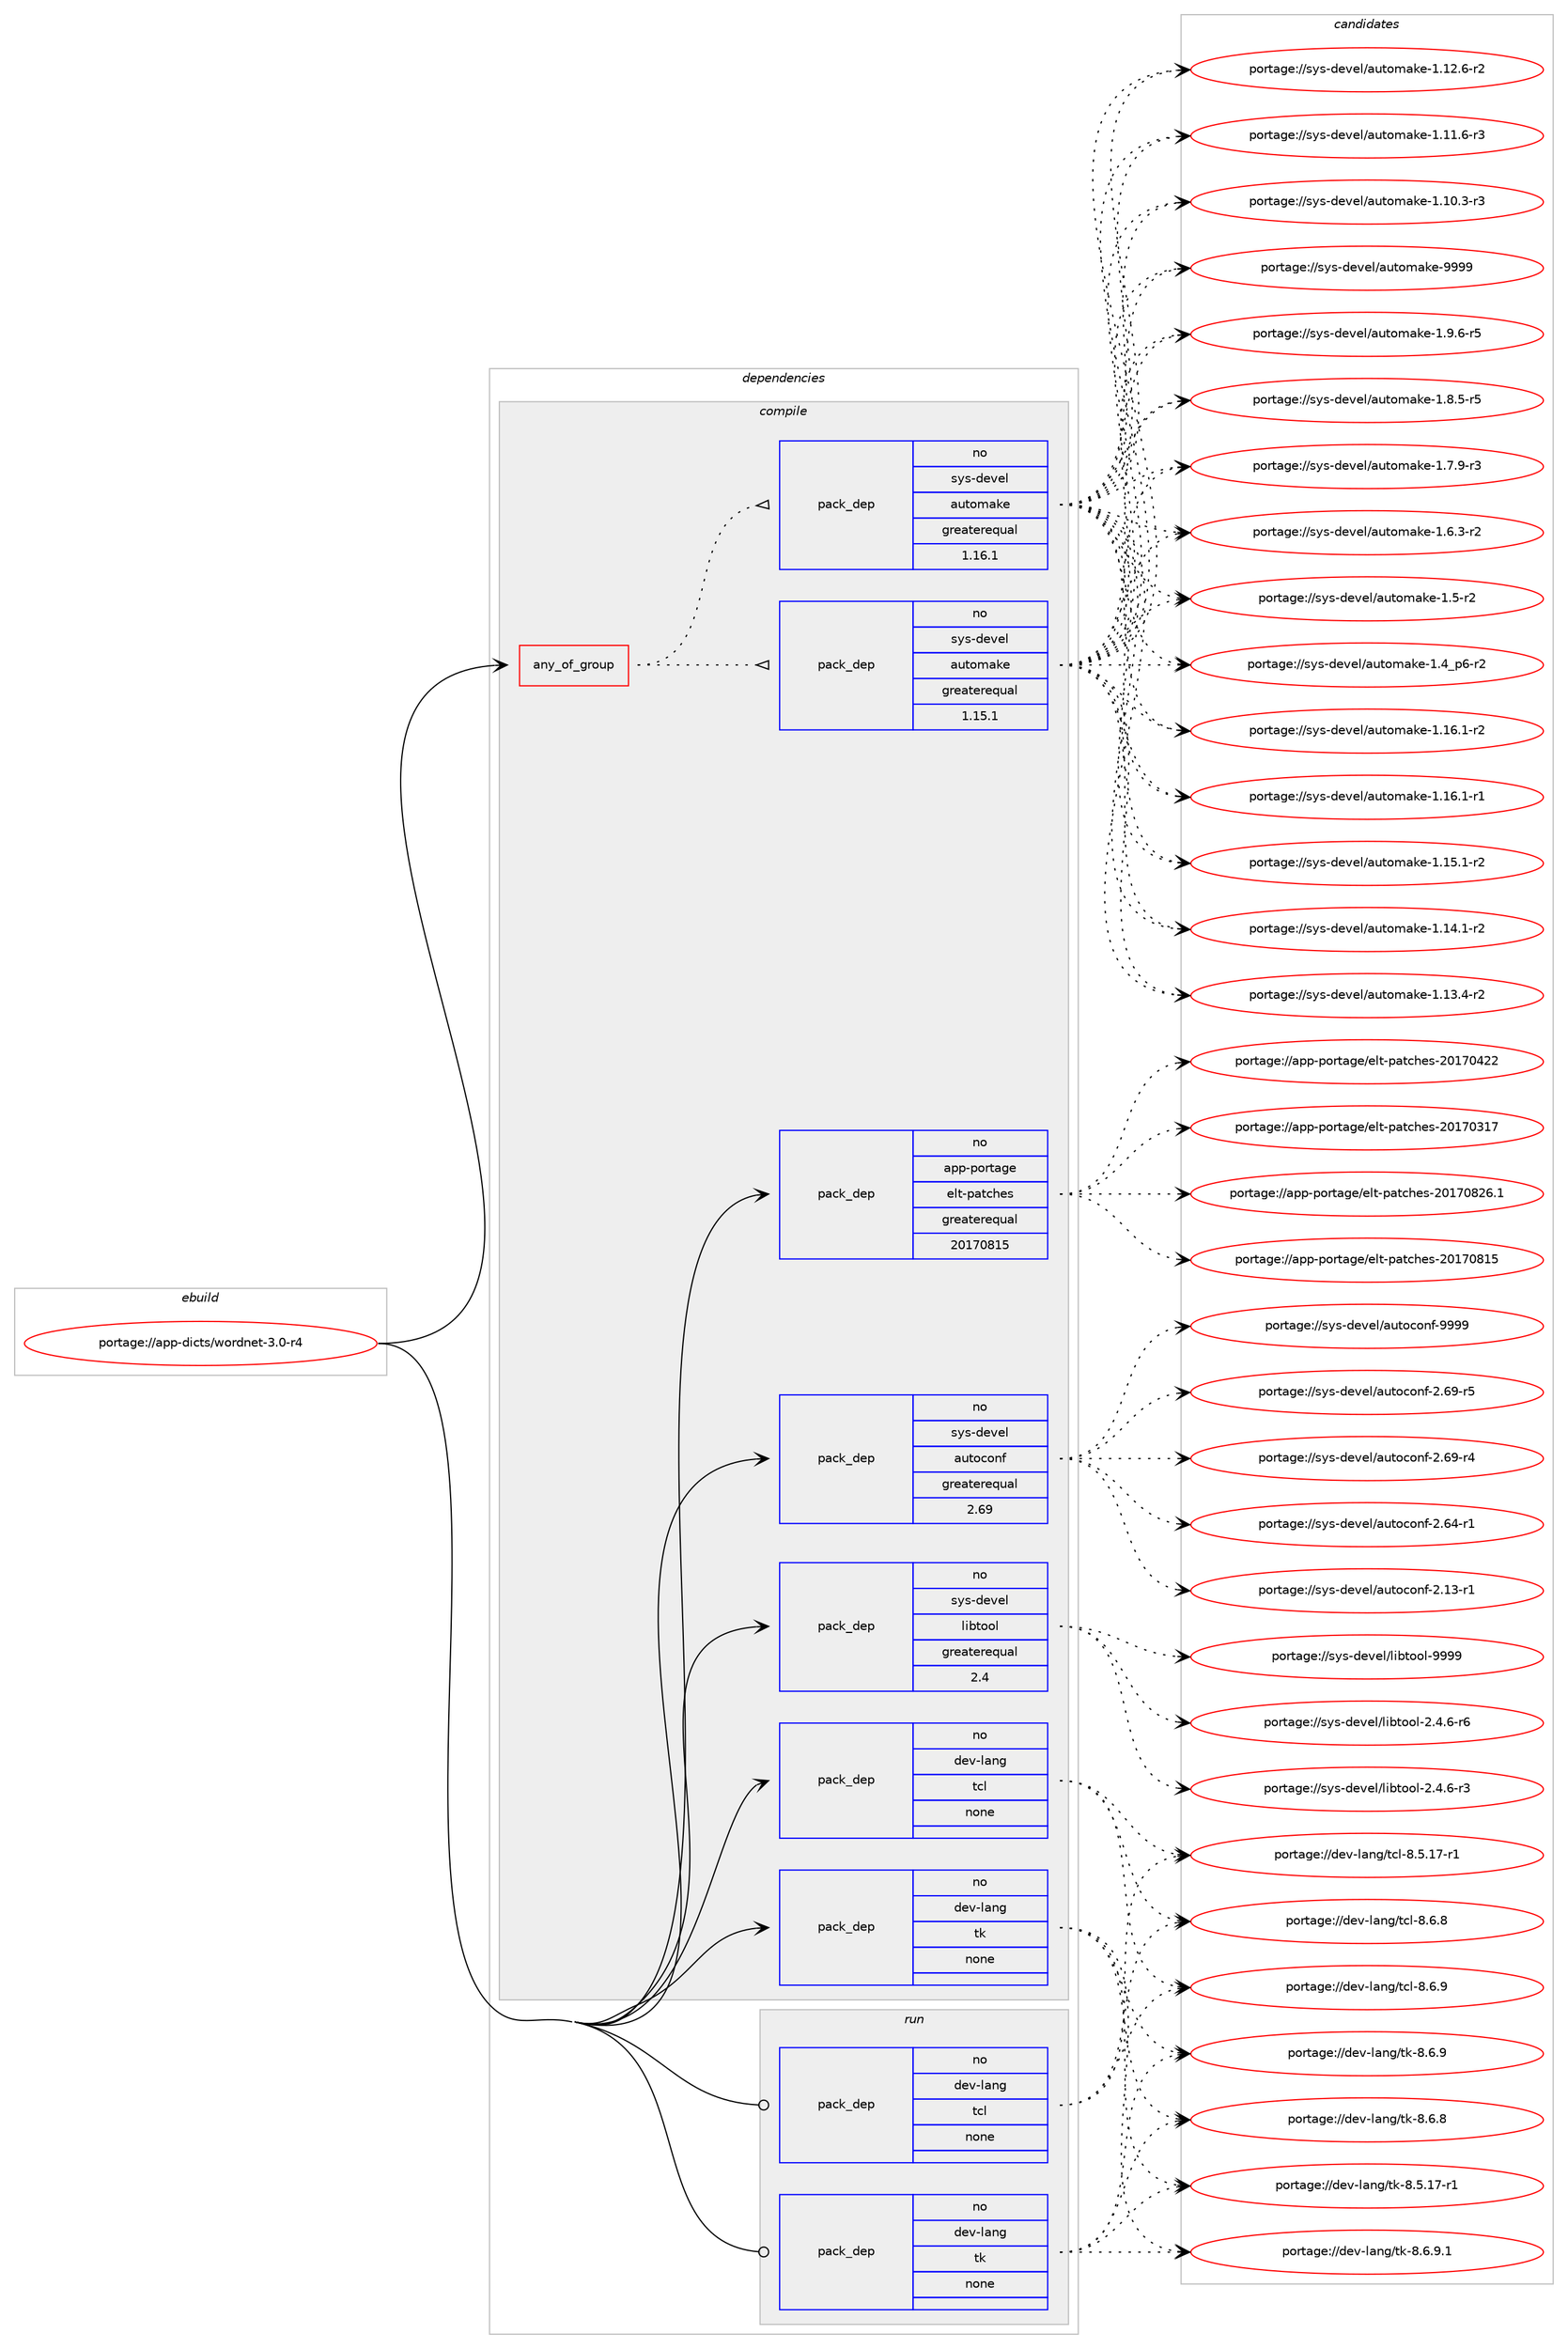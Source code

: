 digraph prolog {

# *************
# Graph options
# *************

newrank=true;
concentrate=true;
compound=true;
graph [rankdir=LR,fontname=Helvetica,fontsize=10,ranksep=1.5];#, ranksep=2.5, nodesep=0.2];
edge  [arrowhead=vee];
node  [fontname=Helvetica,fontsize=10];

# **********
# The ebuild
# **********

subgraph cluster_leftcol {
color=gray;
label=<<i>ebuild</i>>;
id [label="portage://app-dicts/wordnet-3.0-r4", color=red, width=4, href="../app-dicts/wordnet-3.0-r4.svg"];
}

# ****************
# The dependencies
# ****************

subgraph cluster_midcol {
color=gray;
label=<<i>dependencies</i>>;
subgraph cluster_compile {
fillcolor="#eeeeee";
style=filled;
label=<<i>compile</i>>;
subgraph any8193 {
dependency640121 [label=<<TABLE BORDER="0" CELLBORDER="1" CELLSPACING="0" CELLPADDING="4"><TR><TD CELLPADDING="10">any_of_group</TD></TR></TABLE>>, shape=none, color=red];subgraph pack480667 {
dependency640122 [label=<<TABLE BORDER="0" CELLBORDER="1" CELLSPACING="0" CELLPADDING="4" WIDTH="220"><TR><TD ROWSPAN="6" CELLPADDING="30">pack_dep</TD></TR><TR><TD WIDTH="110">no</TD></TR><TR><TD>sys-devel</TD></TR><TR><TD>automake</TD></TR><TR><TD>greaterequal</TD></TR><TR><TD>1.16.1</TD></TR></TABLE>>, shape=none, color=blue];
}
dependency640121:e -> dependency640122:w [weight=20,style="dotted",arrowhead="oinv"];
subgraph pack480668 {
dependency640123 [label=<<TABLE BORDER="0" CELLBORDER="1" CELLSPACING="0" CELLPADDING="4" WIDTH="220"><TR><TD ROWSPAN="6" CELLPADDING="30">pack_dep</TD></TR><TR><TD WIDTH="110">no</TD></TR><TR><TD>sys-devel</TD></TR><TR><TD>automake</TD></TR><TR><TD>greaterequal</TD></TR><TR><TD>1.15.1</TD></TR></TABLE>>, shape=none, color=blue];
}
dependency640121:e -> dependency640123:w [weight=20,style="dotted",arrowhead="oinv"];
}
id:e -> dependency640121:w [weight=20,style="solid",arrowhead="vee"];
subgraph pack480669 {
dependency640124 [label=<<TABLE BORDER="0" CELLBORDER="1" CELLSPACING="0" CELLPADDING="4" WIDTH="220"><TR><TD ROWSPAN="6" CELLPADDING="30">pack_dep</TD></TR><TR><TD WIDTH="110">no</TD></TR><TR><TD>app-portage</TD></TR><TR><TD>elt-patches</TD></TR><TR><TD>greaterequal</TD></TR><TR><TD>20170815</TD></TR></TABLE>>, shape=none, color=blue];
}
id:e -> dependency640124:w [weight=20,style="solid",arrowhead="vee"];
subgraph pack480670 {
dependency640125 [label=<<TABLE BORDER="0" CELLBORDER="1" CELLSPACING="0" CELLPADDING="4" WIDTH="220"><TR><TD ROWSPAN="6" CELLPADDING="30">pack_dep</TD></TR><TR><TD WIDTH="110">no</TD></TR><TR><TD>dev-lang</TD></TR><TR><TD>tcl</TD></TR><TR><TD>none</TD></TR><TR><TD></TD></TR></TABLE>>, shape=none, color=blue];
}
id:e -> dependency640125:w [weight=20,style="solid",arrowhead="vee"];
subgraph pack480671 {
dependency640126 [label=<<TABLE BORDER="0" CELLBORDER="1" CELLSPACING="0" CELLPADDING="4" WIDTH="220"><TR><TD ROWSPAN="6" CELLPADDING="30">pack_dep</TD></TR><TR><TD WIDTH="110">no</TD></TR><TR><TD>dev-lang</TD></TR><TR><TD>tk</TD></TR><TR><TD>none</TD></TR><TR><TD></TD></TR></TABLE>>, shape=none, color=blue];
}
id:e -> dependency640126:w [weight=20,style="solid",arrowhead="vee"];
subgraph pack480672 {
dependency640127 [label=<<TABLE BORDER="0" CELLBORDER="1" CELLSPACING="0" CELLPADDING="4" WIDTH="220"><TR><TD ROWSPAN="6" CELLPADDING="30">pack_dep</TD></TR><TR><TD WIDTH="110">no</TD></TR><TR><TD>sys-devel</TD></TR><TR><TD>autoconf</TD></TR><TR><TD>greaterequal</TD></TR><TR><TD>2.69</TD></TR></TABLE>>, shape=none, color=blue];
}
id:e -> dependency640127:w [weight=20,style="solid",arrowhead="vee"];
subgraph pack480673 {
dependency640128 [label=<<TABLE BORDER="0" CELLBORDER="1" CELLSPACING="0" CELLPADDING="4" WIDTH="220"><TR><TD ROWSPAN="6" CELLPADDING="30">pack_dep</TD></TR><TR><TD WIDTH="110">no</TD></TR><TR><TD>sys-devel</TD></TR><TR><TD>libtool</TD></TR><TR><TD>greaterequal</TD></TR><TR><TD>2.4</TD></TR></TABLE>>, shape=none, color=blue];
}
id:e -> dependency640128:w [weight=20,style="solid",arrowhead="vee"];
}
subgraph cluster_compileandrun {
fillcolor="#eeeeee";
style=filled;
label=<<i>compile and run</i>>;
}
subgraph cluster_run {
fillcolor="#eeeeee";
style=filled;
label=<<i>run</i>>;
subgraph pack480674 {
dependency640129 [label=<<TABLE BORDER="0" CELLBORDER="1" CELLSPACING="0" CELLPADDING="4" WIDTH="220"><TR><TD ROWSPAN="6" CELLPADDING="30">pack_dep</TD></TR><TR><TD WIDTH="110">no</TD></TR><TR><TD>dev-lang</TD></TR><TR><TD>tcl</TD></TR><TR><TD>none</TD></TR><TR><TD></TD></TR></TABLE>>, shape=none, color=blue];
}
id:e -> dependency640129:w [weight=20,style="solid",arrowhead="odot"];
subgraph pack480675 {
dependency640130 [label=<<TABLE BORDER="0" CELLBORDER="1" CELLSPACING="0" CELLPADDING="4" WIDTH="220"><TR><TD ROWSPAN="6" CELLPADDING="30">pack_dep</TD></TR><TR><TD WIDTH="110">no</TD></TR><TR><TD>dev-lang</TD></TR><TR><TD>tk</TD></TR><TR><TD>none</TD></TR><TR><TD></TD></TR></TABLE>>, shape=none, color=blue];
}
id:e -> dependency640130:w [weight=20,style="solid",arrowhead="odot"];
}
}

# **************
# The candidates
# **************

subgraph cluster_choices {
rank=same;
color=gray;
label=<<i>candidates</i>>;

subgraph choice480667 {
color=black;
nodesep=1;
choice115121115451001011181011084797117116111109971071014557575757 [label="portage://sys-devel/automake-9999", color=red, width=4,href="../sys-devel/automake-9999.svg"];
choice115121115451001011181011084797117116111109971071014549465746544511453 [label="portage://sys-devel/automake-1.9.6-r5", color=red, width=4,href="../sys-devel/automake-1.9.6-r5.svg"];
choice115121115451001011181011084797117116111109971071014549465646534511453 [label="portage://sys-devel/automake-1.8.5-r5", color=red, width=4,href="../sys-devel/automake-1.8.5-r5.svg"];
choice115121115451001011181011084797117116111109971071014549465546574511451 [label="portage://sys-devel/automake-1.7.9-r3", color=red, width=4,href="../sys-devel/automake-1.7.9-r3.svg"];
choice115121115451001011181011084797117116111109971071014549465446514511450 [label="portage://sys-devel/automake-1.6.3-r2", color=red, width=4,href="../sys-devel/automake-1.6.3-r2.svg"];
choice11512111545100101118101108479711711611110997107101454946534511450 [label="portage://sys-devel/automake-1.5-r2", color=red, width=4,href="../sys-devel/automake-1.5-r2.svg"];
choice115121115451001011181011084797117116111109971071014549465295112544511450 [label="portage://sys-devel/automake-1.4_p6-r2", color=red, width=4,href="../sys-devel/automake-1.4_p6-r2.svg"];
choice11512111545100101118101108479711711611110997107101454946495446494511450 [label="portage://sys-devel/automake-1.16.1-r2", color=red, width=4,href="../sys-devel/automake-1.16.1-r2.svg"];
choice11512111545100101118101108479711711611110997107101454946495446494511449 [label="portage://sys-devel/automake-1.16.1-r1", color=red, width=4,href="../sys-devel/automake-1.16.1-r1.svg"];
choice11512111545100101118101108479711711611110997107101454946495346494511450 [label="portage://sys-devel/automake-1.15.1-r2", color=red, width=4,href="../sys-devel/automake-1.15.1-r2.svg"];
choice11512111545100101118101108479711711611110997107101454946495246494511450 [label="portage://sys-devel/automake-1.14.1-r2", color=red, width=4,href="../sys-devel/automake-1.14.1-r2.svg"];
choice11512111545100101118101108479711711611110997107101454946495146524511450 [label="portage://sys-devel/automake-1.13.4-r2", color=red, width=4,href="../sys-devel/automake-1.13.4-r2.svg"];
choice11512111545100101118101108479711711611110997107101454946495046544511450 [label="portage://sys-devel/automake-1.12.6-r2", color=red, width=4,href="../sys-devel/automake-1.12.6-r2.svg"];
choice11512111545100101118101108479711711611110997107101454946494946544511451 [label="portage://sys-devel/automake-1.11.6-r3", color=red, width=4,href="../sys-devel/automake-1.11.6-r3.svg"];
choice11512111545100101118101108479711711611110997107101454946494846514511451 [label="portage://sys-devel/automake-1.10.3-r3", color=red, width=4,href="../sys-devel/automake-1.10.3-r3.svg"];
dependency640122:e -> choice115121115451001011181011084797117116111109971071014557575757:w [style=dotted,weight="100"];
dependency640122:e -> choice115121115451001011181011084797117116111109971071014549465746544511453:w [style=dotted,weight="100"];
dependency640122:e -> choice115121115451001011181011084797117116111109971071014549465646534511453:w [style=dotted,weight="100"];
dependency640122:e -> choice115121115451001011181011084797117116111109971071014549465546574511451:w [style=dotted,weight="100"];
dependency640122:e -> choice115121115451001011181011084797117116111109971071014549465446514511450:w [style=dotted,weight="100"];
dependency640122:e -> choice11512111545100101118101108479711711611110997107101454946534511450:w [style=dotted,weight="100"];
dependency640122:e -> choice115121115451001011181011084797117116111109971071014549465295112544511450:w [style=dotted,weight="100"];
dependency640122:e -> choice11512111545100101118101108479711711611110997107101454946495446494511450:w [style=dotted,weight="100"];
dependency640122:e -> choice11512111545100101118101108479711711611110997107101454946495446494511449:w [style=dotted,weight="100"];
dependency640122:e -> choice11512111545100101118101108479711711611110997107101454946495346494511450:w [style=dotted,weight="100"];
dependency640122:e -> choice11512111545100101118101108479711711611110997107101454946495246494511450:w [style=dotted,weight="100"];
dependency640122:e -> choice11512111545100101118101108479711711611110997107101454946495146524511450:w [style=dotted,weight="100"];
dependency640122:e -> choice11512111545100101118101108479711711611110997107101454946495046544511450:w [style=dotted,weight="100"];
dependency640122:e -> choice11512111545100101118101108479711711611110997107101454946494946544511451:w [style=dotted,weight="100"];
dependency640122:e -> choice11512111545100101118101108479711711611110997107101454946494846514511451:w [style=dotted,weight="100"];
}
subgraph choice480668 {
color=black;
nodesep=1;
choice115121115451001011181011084797117116111109971071014557575757 [label="portage://sys-devel/automake-9999", color=red, width=4,href="../sys-devel/automake-9999.svg"];
choice115121115451001011181011084797117116111109971071014549465746544511453 [label="portage://sys-devel/automake-1.9.6-r5", color=red, width=4,href="../sys-devel/automake-1.9.6-r5.svg"];
choice115121115451001011181011084797117116111109971071014549465646534511453 [label="portage://sys-devel/automake-1.8.5-r5", color=red, width=4,href="../sys-devel/automake-1.8.5-r5.svg"];
choice115121115451001011181011084797117116111109971071014549465546574511451 [label="portage://sys-devel/automake-1.7.9-r3", color=red, width=4,href="../sys-devel/automake-1.7.9-r3.svg"];
choice115121115451001011181011084797117116111109971071014549465446514511450 [label="portage://sys-devel/automake-1.6.3-r2", color=red, width=4,href="../sys-devel/automake-1.6.3-r2.svg"];
choice11512111545100101118101108479711711611110997107101454946534511450 [label="portage://sys-devel/automake-1.5-r2", color=red, width=4,href="../sys-devel/automake-1.5-r2.svg"];
choice115121115451001011181011084797117116111109971071014549465295112544511450 [label="portage://sys-devel/automake-1.4_p6-r2", color=red, width=4,href="../sys-devel/automake-1.4_p6-r2.svg"];
choice11512111545100101118101108479711711611110997107101454946495446494511450 [label="portage://sys-devel/automake-1.16.1-r2", color=red, width=4,href="../sys-devel/automake-1.16.1-r2.svg"];
choice11512111545100101118101108479711711611110997107101454946495446494511449 [label="portage://sys-devel/automake-1.16.1-r1", color=red, width=4,href="../sys-devel/automake-1.16.1-r1.svg"];
choice11512111545100101118101108479711711611110997107101454946495346494511450 [label="portage://sys-devel/automake-1.15.1-r2", color=red, width=4,href="../sys-devel/automake-1.15.1-r2.svg"];
choice11512111545100101118101108479711711611110997107101454946495246494511450 [label="portage://sys-devel/automake-1.14.1-r2", color=red, width=4,href="../sys-devel/automake-1.14.1-r2.svg"];
choice11512111545100101118101108479711711611110997107101454946495146524511450 [label="portage://sys-devel/automake-1.13.4-r2", color=red, width=4,href="../sys-devel/automake-1.13.4-r2.svg"];
choice11512111545100101118101108479711711611110997107101454946495046544511450 [label="portage://sys-devel/automake-1.12.6-r2", color=red, width=4,href="../sys-devel/automake-1.12.6-r2.svg"];
choice11512111545100101118101108479711711611110997107101454946494946544511451 [label="portage://sys-devel/automake-1.11.6-r3", color=red, width=4,href="../sys-devel/automake-1.11.6-r3.svg"];
choice11512111545100101118101108479711711611110997107101454946494846514511451 [label="portage://sys-devel/automake-1.10.3-r3", color=red, width=4,href="../sys-devel/automake-1.10.3-r3.svg"];
dependency640123:e -> choice115121115451001011181011084797117116111109971071014557575757:w [style=dotted,weight="100"];
dependency640123:e -> choice115121115451001011181011084797117116111109971071014549465746544511453:w [style=dotted,weight="100"];
dependency640123:e -> choice115121115451001011181011084797117116111109971071014549465646534511453:w [style=dotted,weight="100"];
dependency640123:e -> choice115121115451001011181011084797117116111109971071014549465546574511451:w [style=dotted,weight="100"];
dependency640123:e -> choice115121115451001011181011084797117116111109971071014549465446514511450:w [style=dotted,weight="100"];
dependency640123:e -> choice11512111545100101118101108479711711611110997107101454946534511450:w [style=dotted,weight="100"];
dependency640123:e -> choice115121115451001011181011084797117116111109971071014549465295112544511450:w [style=dotted,weight="100"];
dependency640123:e -> choice11512111545100101118101108479711711611110997107101454946495446494511450:w [style=dotted,weight="100"];
dependency640123:e -> choice11512111545100101118101108479711711611110997107101454946495446494511449:w [style=dotted,weight="100"];
dependency640123:e -> choice11512111545100101118101108479711711611110997107101454946495346494511450:w [style=dotted,weight="100"];
dependency640123:e -> choice11512111545100101118101108479711711611110997107101454946495246494511450:w [style=dotted,weight="100"];
dependency640123:e -> choice11512111545100101118101108479711711611110997107101454946495146524511450:w [style=dotted,weight="100"];
dependency640123:e -> choice11512111545100101118101108479711711611110997107101454946495046544511450:w [style=dotted,weight="100"];
dependency640123:e -> choice11512111545100101118101108479711711611110997107101454946494946544511451:w [style=dotted,weight="100"];
dependency640123:e -> choice11512111545100101118101108479711711611110997107101454946494846514511451:w [style=dotted,weight="100"];
}
subgraph choice480669 {
color=black;
nodesep=1;
choice971121124511211111411697103101471011081164511297116991041011154550484955485650544649 [label="portage://app-portage/elt-patches-20170826.1", color=red, width=4,href="../app-portage/elt-patches-20170826.1.svg"];
choice97112112451121111141169710310147101108116451129711699104101115455048495548564953 [label="portage://app-portage/elt-patches-20170815", color=red, width=4,href="../app-portage/elt-patches-20170815.svg"];
choice97112112451121111141169710310147101108116451129711699104101115455048495548525050 [label="portage://app-portage/elt-patches-20170422", color=red, width=4,href="../app-portage/elt-patches-20170422.svg"];
choice97112112451121111141169710310147101108116451129711699104101115455048495548514955 [label="portage://app-portage/elt-patches-20170317", color=red, width=4,href="../app-portage/elt-patches-20170317.svg"];
dependency640124:e -> choice971121124511211111411697103101471011081164511297116991041011154550484955485650544649:w [style=dotted,weight="100"];
dependency640124:e -> choice97112112451121111141169710310147101108116451129711699104101115455048495548564953:w [style=dotted,weight="100"];
dependency640124:e -> choice97112112451121111141169710310147101108116451129711699104101115455048495548525050:w [style=dotted,weight="100"];
dependency640124:e -> choice97112112451121111141169710310147101108116451129711699104101115455048495548514955:w [style=dotted,weight="100"];
}
subgraph choice480670 {
color=black;
nodesep=1;
choice10010111845108971101034711699108455646544657 [label="portage://dev-lang/tcl-8.6.9", color=red, width=4,href="../dev-lang/tcl-8.6.9.svg"];
choice10010111845108971101034711699108455646544656 [label="portage://dev-lang/tcl-8.6.8", color=red, width=4,href="../dev-lang/tcl-8.6.8.svg"];
choice10010111845108971101034711699108455646534649554511449 [label="portage://dev-lang/tcl-8.5.17-r1", color=red, width=4,href="../dev-lang/tcl-8.5.17-r1.svg"];
dependency640125:e -> choice10010111845108971101034711699108455646544657:w [style=dotted,weight="100"];
dependency640125:e -> choice10010111845108971101034711699108455646544656:w [style=dotted,weight="100"];
dependency640125:e -> choice10010111845108971101034711699108455646534649554511449:w [style=dotted,weight="100"];
}
subgraph choice480671 {
color=black;
nodesep=1;
choice1001011184510897110103471161074556465446574649 [label="portage://dev-lang/tk-8.6.9.1", color=red, width=4,href="../dev-lang/tk-8.6.9.1.svg"];
choice100101118451089711010347116107455646544657 [label="portage://dev-lang/tk-8.6.9", color=red, width=4,href="../dev-lang/tk-8.6.9.svg"];
choice100101118451089711010347116107455646544656 [label="portage://dev-lang/tk-8.6.8", color=red, width=4,href="../dev-lang/tk-8.6.8.svg"];
choice100101118451089711010347116107455646534649554511449 [label="portage://dev-lang/tk-8.5.17-r1", color=red, width=4,href="../dev-lang/tk-8.5.17-r1.svg"];
dependency640126:e -> choice1001011184510897110103471161074556465446574649:w [style=dotted,weight="100"];
dependency640126:e -> choice100101118451089711010347116107455646544657:w [style=dotted,weight="100"];
dependency640126:e -> choice100101118451089711010347116107455646544656:w [style=dotted,weight="100"];
dependency640126:e -> choice100101118451089711010347116107455646534649554511449:w [style=dotted,weight="100"];
}
subgraph choice480672 {
color=black;
nodesep=1;
choice115121115451001011181011084797117116111991111101024557575757 [label="portage://sys-devel/autoconf-9999", color=red, width=4,href="../sys-devel/autoconf-9999.svg"];
choice1151211154510010111810110847971171161119911111010245504654574511453 [label="portage://sys-devel/autoconf-2.69-r5", color=red, width=4,href="../sys-devel/autoconf-2.69-r5.svg"];
choice1151211154510010111810110847971171161119911111010245504654574511452 [label="portage://sys-devel/autoconf-2.69-r4", color=red, width=4,href="../sys-devel/autoconf-2.69-r4.svg"];
choice1151211154510010111810110847971171161119911111010245504654524511449 [label="portage://sys-devel/autoconf-2.64-r1", color=red, width=4,href="../sys-devel/autoconf-2.64-r1.svg"];
choice1151211154510010111810110847971171161119911111010245504649514511449 [label="portage://sys-devel/autoconf-2.13-r1", color=red, width=4,href="../sys-devel/autoconf-2.13-r1.svg"];
dependency640127:e -> choice115121115451001011181011084797117116111991111101024557575757:w [style=dotted,weight="100"];
dependency640127:e -> choice1151211154510010111810110847971171161119911111010245504654574511453:w [style=dotted,weight="100"];
dependency640127:e -> choice1151211154510010111810110847971171161119911111010245504654574511452:w [style=dotted,weight="100"];
dependency640127:e -> choice1151211154510010111810110847971171161119911111010245504654524511449:w [style=dotted,weight="100"];
dependency640127:e -> choice1151211154510010111810110847971171161119911111010245504649514511449:w [style=dotted,weight="100"];
}
subgraph choice480673 {
color=black;
nodesep=1;
choice1151211154510010111810110847108105981161111111084557575757 [label="portage://sys-devel/libtool-9999", color=red, width=4,href="../sys-devel/libtool-9999.svg"];
choice1151211154510010111810110847108105981161111111084550465246544511454 [label="portage://sys-devel/libtool-2.4.6-r6", color=red, width=4,href="../sys-devel/libtool-2.4.6-r6.svg"];
choice1151211154510010111810110847108105981161111111084550465246544511451 [label="portage://sys-devel/libtool-2.4.6-r3", color=red, width=4,href="../sys-devel/libtool-2.4.6-r3.svg"];
dependency640128:e -> choice1151211154510010111810110847108105981161111111084557575757:w [style=dotted,weight="100"];
dependency640128:e -> choice1151211154510010111810110847108105981161111111084550465246544511454:w [style=dotted,weight="100"];
dependency640128:e -> choice1151211154510010111810110847108105981161111111084550465246544511451:w [style=dotted,weight="100"];
}
subgraph choice480674 {
color=black;
nodesep=1;
choice10010111845108971101034711699108455646544657 [label="portage://dev-lang/tcl-8.6.9", color=red, width=4,href="../dev-lang/tcl-8.6.9.svg"];
choice10010111845108971101034711699108455646544656 [label="portage://dev-lang/tcl-8.6.8", color=red, width=4,href="../dev-lang/tcl-8.6.8.svg"];
choice10010111845108971101034711699108455646534649554511449 [label="portage://dev-lang/tcl-8.5.17-r1", color=red, width=4,href="../dev-lang/tcl-8.5.17-r1.svg"];
dependency640129:e -> choice10010111845108971101034711699108455646544657:w [style=dotted,weight="100"];
dependency640129:e -> choice10010111845108971101034711699108455646544656:w [style=dotted,weight="100"];
dependency640129:e -> choice10010111845108971101034711699108455646534649554511449:w [style=dotted,weight="100"];
}
subgraph choice480675 {
color=black;
nodesep=1;
choice1001011184510897110103471161074556465446574649 [label="portage://dev-lang/tk-8.6.9.1", color=red, width=4,href="../dev-lang/tk-8.6.9.1.svg"];
choice100101118451089711010347116107455646544657 [label="portage://dev-lang/tk-8.6.9", color=red, width=4,href="../dev-lang/tk-8.6.9.svg"];
choice100101118451089711010347116107455646544656 [label="portage://dev-lang/tk-8.6.8", color=red, width=4,href="../dev-lang/tk-8.6.8.svg"];
choice100101118451089711010347116107455646534649554511449 [label="portage://dev-lang/tk-8.5.17-r1", color=red, width=4,href="../dev-lang/tk-8.5.17-r1.svg"];
dependency640130:e -> choice1001011184510897110103471161074556465446574649:w [style=dotted,weight="100"];
dependency640130:e -> choice100101118451089711010347116107455646544657:w [style=dotted,weight="100"];
dependency640130:e -> choice100101118451089711010347116107455646544656:w [style=dotted,weight="100"];
dependency640130:e -> choice100101118451089711010347116107455646534649554511449:w [style=dotted,weight="100"];
}
}

}
